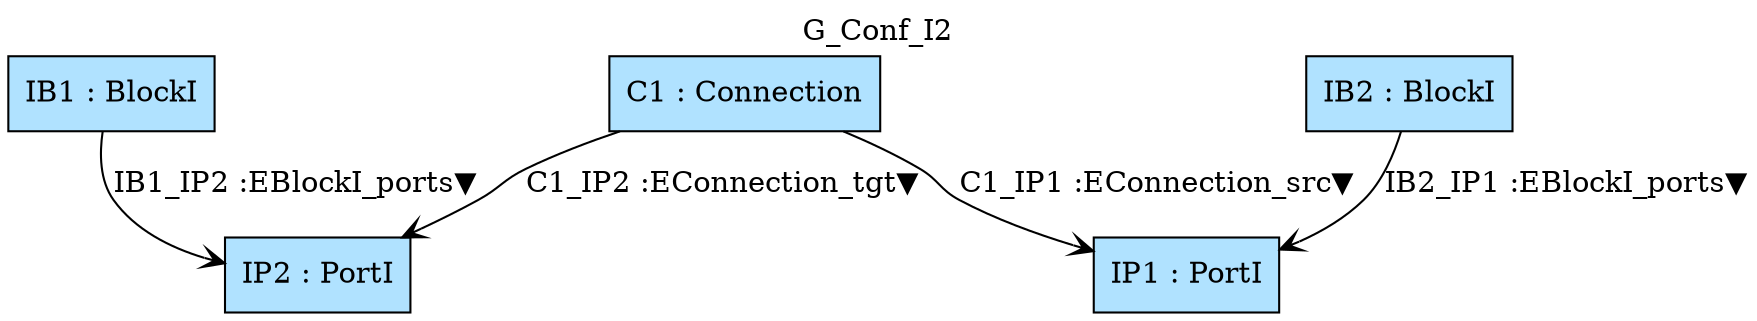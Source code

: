 digraph {graph[label=G_Conf_I2,labelloc=tl,labelfontsize=12];
"IB1"[shape=box,fillcolor=lightskyblue1,style = filled,label="IB1 : BlockI"];
"IB2"[shape=box,fillcolor=lightskyblue1,style = filled,label="IB2 : BlockI"];
"IP1"[shape=box,fillcolor=lightskyblue1,style = filled,label="IP1 : PortI"];
"C1"[shape=box,fillcolor=lightskyblue1,style = filled,label="C1 : Connection"];
"IP2"[shape=box,fillcolor=lightskyblue1,style = filled,label="IP2 : PortI"];

"IB1"->"IP2"[label="IB1_IP2 :EBlockI_ports▼",arrowhead=vee];
"IB2"->"IP1"[label="IB2_IP1 :EBlockI_ports▼",arrowhead=vee];
"C1"->"IP1"[label="C1_IP1 :EConnection_src▼",arrowhead=vee];
"C1"->"IP2"[label="C1_IP2 :EConnection_tgt▼",arrowhead=vee];
}